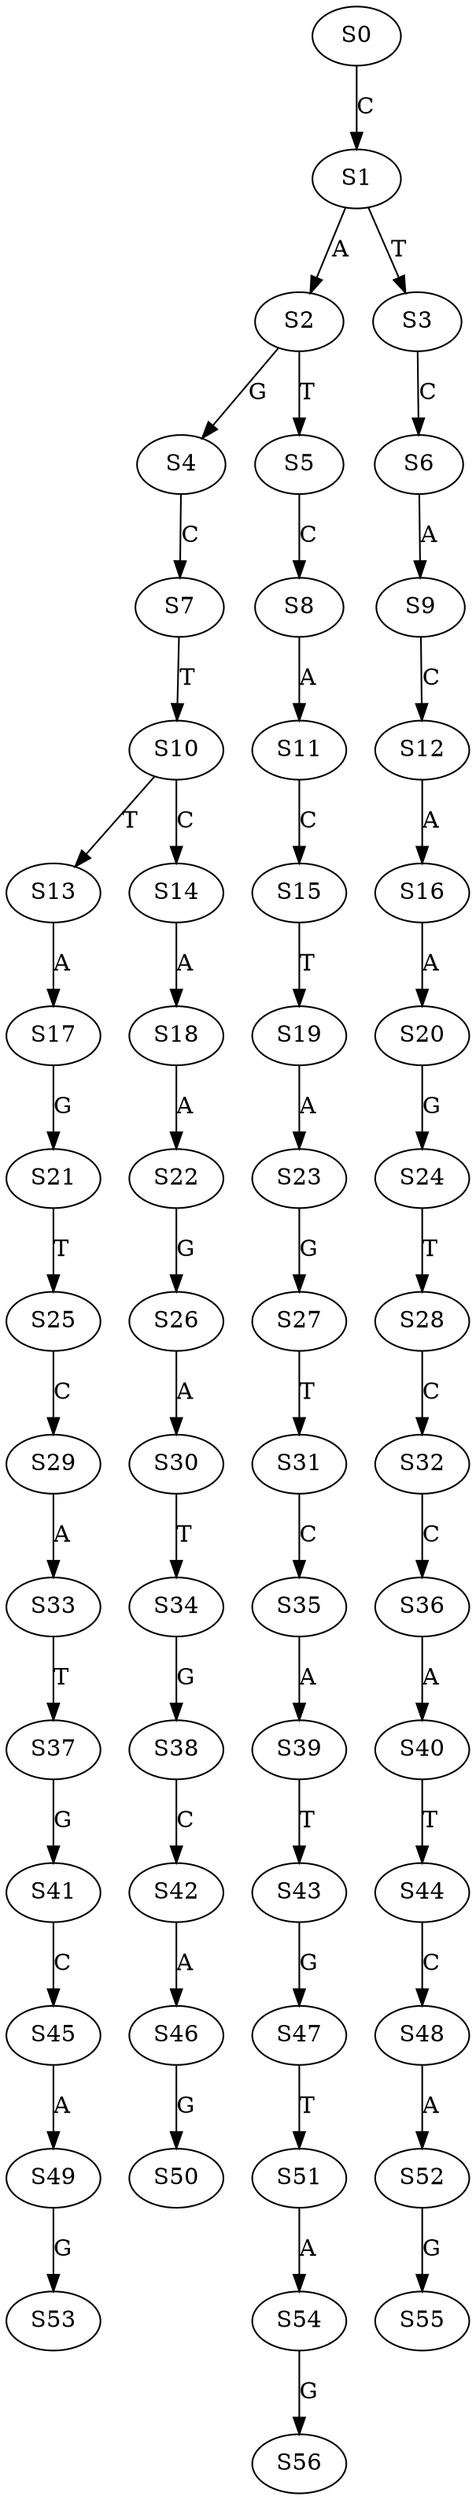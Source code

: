 strict digraph  {
	S0 -> S1 [ label = C ];
	S1 -> S2 [ label = A ];
	S1 -> S3 [ label = T ];
	S2 -> S4 [ label = G ];
	S2 -> S5 [ label = T ];
	S3 -> S6 [ label = C ];
	S4 -> S7 [ label = C ];
	S5 -> S8 [ label = C ];
	S6 -> S9 [ label = A ];
	S7 -> S10 [ label = T ];
	S8 -> S11 [ label = A ];
	S9 -> S12 [ label = C ];
	S10 -> S13 [ label = T ];
	S10 -> S14 [ label = C ];
	S11 -> S15 [ label = C ];
	S12 -> S16 [ label = A ];
	S13 -> S17 [ label = A ];
	S14 -> S18 [ label = A ];
	S15 -> S19 [ label = T ];
	S16 -> S20 [ label = A ];
	S17 -> S21 [ label = G ];
	S18 -> S22 [ label = A ];
	S19 -> S23 [ label = A ];
	S20 -> S24 [ label = G ];
	S21 -> S25 [ label = T ];
	S22 -> S26 [ label = G ];
	S23 -> S27 [ label = G ];
	S24 -> S28 [ label = T ];
	S25 -> S29 [ label = C ];
	S26 -> S30 [ label = A ];
	S27 -> S31 [ label = T ];
	S28 -> S32 [ label = C ];
	S29 -> S33 [ label = A ];
	S30 -> S34 [ label = T ];
	S31 -> S35 [ label = C ];
	S32 -> S36 [ label = C ];
	S33 -> S37 [ label = T ];
	S34 -> S38 [ label = G ];
	S35 -> S39 [ label = A ];
	S36 -> S40 [ label = A ];
	S37 -> S41 [ label = G ];
	S38 -> S42 [ label = C ];
	S39 -> S43 [ label = T ];
	S40 -> S44 [ label = T ];
	S41 -> S45 [ label = C ];
	S42 -> S46 [ label = A ];
	S43 -> S47 [ label = G ];
	S44 -> S48 [ label = C ];
	S45 -> S49 [ label = A ];
	S46 -> S50 [ label = G ];
	S47 -> S51 [ label = T ];
	S48 -> S52 [ label = A ];
	S49 -> S53 [ label = G ];
	S51 -> S54 [ label = A ];
	S52 -> S55 [ label = G ];
	S54 -> S56 [ label = G ];
}
